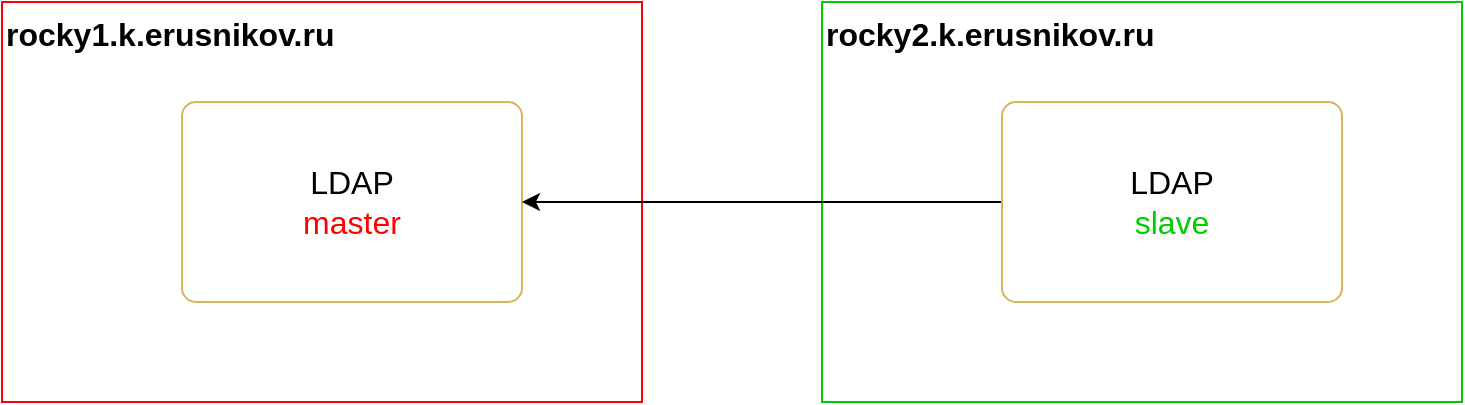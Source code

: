<mxfile>
    <diagram id="hJxjfjJCusAZ8AS4R_-t" name="ms">
        <mxGraphModel dx="863" dy="650" grid="0" gridSize="10" guides="1" tooltips="1" connect="1" arrows="1" fold="1" page="0" pageScale="1" pageWidth="1169" pageHeight="827" math="0" shadow="0">
            <root>
                <mxCell id="0"/>
                <mxCell id="1" parent="0"/>
                <mxCell id="kHjb7_GP1c-8JZNdNVrq-1" value="&lt;b&gt;&lt;font style=&quot;font-size: 16px&quot;&gt;rocky1.k.erusnikov.ru&lt;/font&gt;&lt;/b&gt;" style="rounded=0;whiteSpace=wrap;html=1;horizontal=1;verticalAlign=top;align=left;strokeColor=#FF0000;" parent="1" vertex="1">
                    <mxGeometry x="100" y="110" width="320" height="200" as="geometry"/>
                </mxCell>
                <mxCell id="kHjb7_GP1c-8JZNdNVrq-2" value="&lt;font style=&quot;font-size: 16px&quot;&gt;LDAP&lt;br&gt;&lt;font color=&quot;#ff0000&quot;&gt;master&lt;/font&gt;&lt;br&gt;&lt;/font&gt;" style="rounded=1;whiteSpace=wrap;html=1;align=center;arcSize=7;fillColor=none;strokeColor=#d6b656;" parent="1" vertex="1">
                    <mxGeometry x="190" y="160" width="170" height="100" as="geometry"/>
                </mxCell>
                <mxCell id="kHjb7_GP1c-8JZNdNVrq-3" value="&lt;b&gt;&lt;font style=&quot;font-size: 16px&quot;&gt;rocky2.k.erusnikov.ru&lt;/font&gt;&lt;/b&gt;" style="rounded=0;whiteSpace=wrap;html=1;horizontal=1;verticalAlign=top;align=left;strokeColor=#00CC00;" parent="1" vertex="1">
                    <mxGeometry x="510" y="110" width="320" height="200" as="geometry"/>
                </mxCell>
                <mxCell id="kHjb7_GP1c-8JZNdNVrq-5" style="edgeStyle=orthogonalEdgeStyle;rounded=0;orthogonalLoop=1;jettySize=auto;html=1;entryX=1;entryY=0.5;entryDx=0;entryDy=0;" parent="1" source="kHjb7_GP1c-8JZNdNVrq-4" target="kHjb7_GP1c-8JZNdNVrq-2" edge="1">
                    <mxGeometry relative="1" as="geometry"/>
                </mxCell>
                <mxCell id="kHjb7_GP1c-8JZNdNVrq-4" value="&lt;font style=&quot;font-size: 16px&quot;&gt;LDAP&lt;br&gt;&lt;font color=&quot;#00cc00&quot;&gt;slave&lt;/font&gt;&lt;br&gt;&lt;/font&gt;" style="rounded=1;whiteSpace=wrap;html=1;align=center;arcSize=7;fillColor=none;strokeColor=#d6b656;" parent="1" vertex="1">
                    <mxGeometry x="600" y="160" width="170" height="100" as="geometry"/>
                </mxCell>
            </root>
        </mxGraphModel>
    </diagram>
    <diagram id="vFyNKAJleZPe5AP0eM8O" name="mm">
        <mxGraphModel dx="863" dy="650" grid="0" gridSize="10" guides="1" tooltips="1" connect="1" arrows="1" fold="1" page="0" pageScale="1" pageWidth="827" pageHeight="1169" math="0" shadow="0">
            <root>
                <mxCell id="0"/>
                <mxCell id="1" parent="0"/>
                <mxCell id="ugTw_L9Z-6dV3J909xTC-1" value="&lt;b&gt;&lt;font style=&quot;font-size: 16px&quot;&gt;rocky1.k.erusnikov.ru&lt;/font&gt;&lt;/b&gt;" style="rounded=0;whiteSpace=wrap;html=1;horizontal=1;verticalAlign=top;align=left;strokeColor=#FF0000;" parent="1" vertex="1">
                    <mxGeometry x="100" y="110" width="320" height="220" as="geometry"/>
                </mxCell>
                <mxCell id="ugTw_L9Z-6dV3J909xTC-2" value="&lt;font style=&quot;font-size: 16px&quot;&gt;LDAP&lt;br&gt;&lt;font color=&quot;#ff0000&quot;&gt;master&lt;/font&gt;&lt;br&gt;olcServerID: 101&lt;br&gt;&lt;/font&gt;" style="rounded=1;whiteSpace=wrap;html=1;align=center;arcSize=7;fillColor=none;strokeColor=#d6b656;" parent="1" vertex="1">
                    <mxGeometry x="190" y="160" width="170" height="100" as="geometry"/>
                </mxCell>
                <mxCell id="ugTw_L9Z-6dV3J909xTC-3" value="&lt;b&gt;&lt;font style=&quot;font-size: 16px&quot;&gt;rocky2.k.erusnikov.ru&lt;/font&gt;&lt;/b&gt;" style="rounded=0;whiteSpace=wrap;html=1;horizontal=1;verticalAlign=top;align=left;strokeColor=#FF0000;" parent="1" vertex="1">
                    <mxGeometry x="510" y="110" width="320" height="220" as="geometry"/>
                </mxCell>
                <mxCell id="ugTw_L9Z-6dV3J909xTC-5" value="&lt;font style=&quot;font-size: 16px&quot;&gt;LDAP&lt;br&gt;&lt;font color=&quot;#ff0000&quot;&gt;master&lt;/font&gt;&lt;br&gt;olcServerID: 102&lt;br&gt;&lt;/font&gt;" style="rounded=1;whiteSpace=wrap;html=1;align=center;arcSize=7;fillColor=none;strokeColor=#d6b656;" parent="1" vertex="1">
                    <mxGeometry x="600" y="160" width="170" height="100" as="geometry"/>
                </mxCell>
                <mxCell id="ugTw_L9Z-6dV3J909xTC-7" value="" style="endArrow=classic;html=1;curved=1;elbow=vertical;exitX=0;exitY=0.5;exitDx=0;exitDy=0;entryX=1;entryY=0.5;entryDx=0;entryDy=0;" parent="1" source="ugTw_L9Z-6dV3J909xTC-11" target="ugTw_L9Z-6dV3J909xTC-2" edge="1">
                    <mxGeometry width="50" height="50" relative="1" as="geometry">
                        <mxPoint x="460" y="360" as="sourcePoint"/>
                        <mxPoint x="510" y="310" as="targetPoint"/>
                    </mxGeometry>
                </mxCell>
                <mxCell id="ugTw_L9Z-6dV3J909xTC-8" value="" style="endArrow=classic;html=1;curved=1;elbow=vertical;exitX=1;exitY=0.5;exitDx=0;exitDy=0;entryX=0;entryY=0.5;entryDx=0;entryDy=0;" parent="1" source="ugTw_L9Z-6dV3J909xTC-10" target="ugTw_L9Z-6dV3J909xTC-5" edge="1">
                    <mxGeometry width="50" height="50" relative="1" as="geometry">
                        <mxPoint x="590" y="410" as="sourcePoint"/>
                        <mxPoint x="350" y="410" as="targetPoint"/>
                    </mxGeometry>
                </mxCell>
                <mxCell id="ugTw_L9Z-6dV3J909xTC-10" value="&lt;div style=&quot;text-align: left;&quot;&gt;olcSyncRepl: rid=001&lt;/div&gt;&lt;div style=&quot;text-align: left;&quot;&gt;&amp;nbsp; provider=ldap://rocky2.k.erusnikov.ru:389/&lt;/div&gt;" style="text;html=1;align=center;verticalAlign=middle;whiteSpace=wrap;rounded=0;fontColor=default;labelBackgroundColor=none;" parent="1" vertex="1">
                    <mxGeometry x="150" y="280" width="230" height="40" as="geometry"/>
                </mxCell>
                <mxCell id="ugTw_L9Z-6dV3J909xTC-11" value="&lt;div style=&quot;text-align: left;&quot;&gt;olcSyncRepl: rid=001&lt;/div&gt;&lt;div style=&quot;text-align: left;&quot;&gt;&amp;nbsp; provider=ldap://rocky1.k.erusnikov.ru:389/&lt;/div&gt;" style="text;html=1;align=center;verticalAlign=middle;whiteSpace=wrap;rounded=0;fontColor=default;labelBackgroundColor=none;" parent="1" vertex="1">
                    <mxGeometry x="560" y="280" width="230" height="40" as="geometry"/>
                </mxCell>
            </root>
        </mxGraphModel>
    </diagram>
    <diagram id="ggnMvmFtciIYlDHK0zu1" name="mms">
        <mxGraphModel dx="863" dy="650" grid="0" gridSize="10" guides="1" tooltips="1" connect="1" arrows="1" fold="1" page="0" pageScale="1" pageWidth="827" pageHeight="1169" math="0" shadow="0">
            <root>
                <mxCell id="0"/>
                <mxCell id="1" parent="0"/>
                <mxCell id="KQtOepFiocRJAdrFyE5Z-1" value="&lt;b&gt;&lt;font style=&quot;font-size: 16px&quot;&gt;rocky1.k.erusnikov.ru&lt;/font&gt;&lt;/b&gt;" style="rounded=0;whiteSpace=wrap;html=1;horizontal=1;verticalAlign=top;align=left;strokeColor=#FF0000;" parent="1" vertex="1">
                    <mxGeometry x="100" y="110" width="320" height="220" as="geometry"/>
                </mxCell>
                <mxCell id="KQtOepFiocRJAdrFyE5Z-2" value="&lt;font style=&quot;font-size: 16px&quot;&gt;LDAP&lt;br&gt;&lt;font color=&quot;#ff0000&quot;&gt;master&lt;/font&gt;&lt;br&gt;olcServerID: 101&lt;br&gt;&lt;/font&gt;" style="rounded=1;whiteSpace=wrap;html=1;align=center;arcSize=7;fillColor=none;strokeColor=#d6b656;" parent="1" vertex="1">
                    <mxGeometry x="190" y="160" width="170" height="100" as="geometry"/>
                </mxCell>
                <mxCell id="KQtOepFiocRJAdrFyE5Z-3" value="&lt;b&gt;&lt;font style=&quot;font-size: 16px&quot;&gt;rocky2.k.erusnikov.ru&lt;/font&gt;&lt;/b&gt;" style="rounded=0;whiteSpace=wrap;html=1;horizontal=1;verticalAlign=top;align=left;strokeColor=#FF0000;" parent="1" vertex="1">
                    <mxGeometry x="510" y="110" width="320" height="220" as="geometry"/>
                </mxCell>
                <mxCell id="KQtOepFiocRJAdrFyE5Z-4" value="&lt;font style=&quot;font-size: 16px&quot;&gt;LDAP&lt;br&gt;&lt;font color=&quot;#ff0000&quot;&gt;master&lt;/font&gt;&lt;br&gt;olcServerID: 102&lt;br&gt;&lt;/font&gt;" style="rounded=1;whiteSpace=wrap;html=1;align=center;arcSize=7;fillColor=none;strokeColor=#d6b656;" parent="1" vertex="1">
                    <mxGeometry x="600" y="160" width="170" height="100" as="geometry"/>
                </mxCell>
                <mxCell id="KQtOepFiocRJAdrFyE5Z-5" value="" style="endArrow=classic;html=1;curved=1;elbow=vertical;exitX=0;exitY=0.5;exitDx=0;exitDy=0;entryX=1;entryY=0.5;entryDx=0;entryDy=0;" parent="1" source="KQtOepFiocRJAdrFyE5Z-8" target="KQtOepFiocRJAdrFyE5Z-2" edge="1">
                    <mxGeometry width="50" height="50" relative="1" as="geometry">
                        <mxPoint x="460" y="360" as="sourcePoint"/>
                        <mxPoint x="510" y="310" as="targetPoint"/>
                    </mxGeometry>
                </mxCell>
                <mxCell id="KQtOepFiocRJAdrFyE5Z-6" value="" style="endArrow=classic;html=1;curved=1;elbow=vertical;exitX=1;exitY=0.5;exitDx=0;exitDy=0;entryX=0;entryY=0.5;entryDx=0;entryDy=0;" parent="1" source="KQtOepFiocRJAdrFyE5Z-7" target="KQtOepFiocRJAdrFyE5Z-4" edge="1">
                    <mxGeometry width="50" height="50" relative="1" as="geometry">
                        <mxPoint x="590" y="410" as="sourcePoint"/>
                        <mxPoint x="350" y="410" as="targetPoint"/>
                    </mxGeometry>
                </mxCell>
                <mxCell id="KQtOepFiocRJAdrFyE5Z-7" value="&lt;div style=&quot;text-align: left;&quot;&gt;olcSyncRepl: rid=001&lt;/div&gt;&lt;div style=&quot;text-align: left;&quot;&gt;&amp;nbsp; provider=ldap://rocky2.k.erusnikov.ru:389/&lt;/div&gt;" style="text;html=1;align=center;verticalAlign=middle;whiteSpace=wrap;rounded=0;fontColor=default;labelBackgroundColor=none;" parent="1" vertex="1">
                    <mxGeometry x="150" y="280" width="230" height="40" as="geometry"/>
                </mxCell>
                <mxCell id="KQtOepFiocRJAdrFyE5Z-8" value="&lt;div style=&quot;text-align: left;&quot;&gt;olcSyncRepl: rid=001&lt;/div&gt;&lt;div style=&quot;text-align: left;&quot;&gt;&amp;nbsp; provider=ldap://rocky1.k.erusnikov.ru:389/&lt;/div&gt;" style="text;html=1;align=center;verticalAlign=middle;whiteSpace=wrap;rounded=0;fontColor=default;labelBackgroundColor=none;" parent="1" vertex="1">
                    <mxGeometry x="560" y="280" width="230" height="40" as="geometry"/>
                </mxCell>
                <mxCell id="KQtOepFiocRJAdrFyE5Z-9" value="&lt;b&gt;&lt;font style=&quot;font-size: 16px&quot;&gt;rocky1.k.erusnikov.ru&lt;/font&gt;&lt;/b&gt;" style="rounded=0;whiteSpace=wrap;html=1;horizontal=1;verticalAlign=top;align=left;strokeColor=#00CC00;" parent="1" vertex="1">
                    <mxGeometry x="100" y="350" width="320" height="270" as="geometry"/>
                </mxCell>
                <mxCell id="KQtOepFiocRJAdrFyE5Z-10" value="&lt;font style=&quot;font-size: 16px&quot;&gt;LDAP&lt;br&gt;&lt;font color=&quot;#00cc00&quot;&gt;slave&lt;/font&gt;&lt;br&gt;olcServerID: 101&lt;br&gt;&lt;/font&gt;" style="rounded=1;whiteSpace=wrap;html=1;align=center;arcSize=7;fillColor=none;strokeColor=#d6b656;" parent="1" vertex="1">
                    <mxGeometry x="190" y="400" width="170" height="100" as="geometry"/>
                </mxCell>
                <mxCell id="KQtOepFiocRJAdrFyE5Z-15" style="edgeStyle=orthogonalEdgeStyle;html=1;entryX=0;entryY=0.75;entryDx=0;entryDy=0;dashed=1;dashPattern=8 8;strokeColor=#00CC00;fontColor=#00CC00;elbow=vertical;" parent="1" source="KQtOepFiocRJAdrFyE5Z-11" target="KQtOepFiocRJAdrFyE5Z-4" edge="1">
                    <mxGeometry relative="1" as="geometry"/>
                </mxCell>
                <mxCell id="KQtOepFiocRJAdrFyE5Z-11" value="&lt;div style=&quot;text-align: left;&quot;&gt;olcSyncRepl: rid=002&lt;/div&gt;&lt;div style=&quot;text-align: left;&quot;&gt;&amp;nbsp; provider=ldap://rocky2.k.erusnikov.ru:389/&lt;/div&gt;" style="text;html=1;align=center;verticalAlign=middle;whiteSpace=wrap;rounded=0;fontColor=default;labelBackgroundColor=none;" parent="1" vertex="1">
                    <mxGeometry x="150" y="560" width="230" height="40" as="geometry"/>
                </mxCell>
                <mxCell id="KQtOepFiocRJAdrFyE5Z-14" style="edgeStyle=orthogonalEdgeStyle;html=1;entryX=1;entryY=0.75;entryDx=0;entryDy=0;fontColor=#00CC00;elbow=vertical;strokeColor=#00CC00;dashed=1;dashPattern=8 8;" parent="1" source="KQtOepFiocRJAdrFyE5Z-13" target="KQtOepFiocRJAdrFyE5Z-2" edge="1">
                    <mxGeometry relative="1" as="geometry">
                        <Array as="points">
                            <mxPoint x="450" y="540"/>
                            <mxPoint x="450" y="235"/>
                        </Array>
                    </mxGeometry>
                </mxCell>
                <mxCell id="KQtOepFiocRJAdrFyE5Z-13" value="&lt;div style=&quot;text-align: left;&quot;&gt;olcSyncRepl: rid=001&lt;/div&gt;&lt;div style=&quot;text-align: left;&quot;&gt;&amp;nbsp; provider=ldap://rocky1.k.erusnikov.ru:389/&lt;/div&gt;" style="text;html=1;align=center;verticalAlign=middle;whiteSpace=wrap;rounded=0;fontColor=default;labelBackgroundColor=none;" parent="1" vertex="1">
                    <mxGeometry x="150" y="520" width="230" height="40" as="geometry"/>
                </mxCell>
            </root>
        </mxGraphModel>
    </diagram>
</mxfile>
